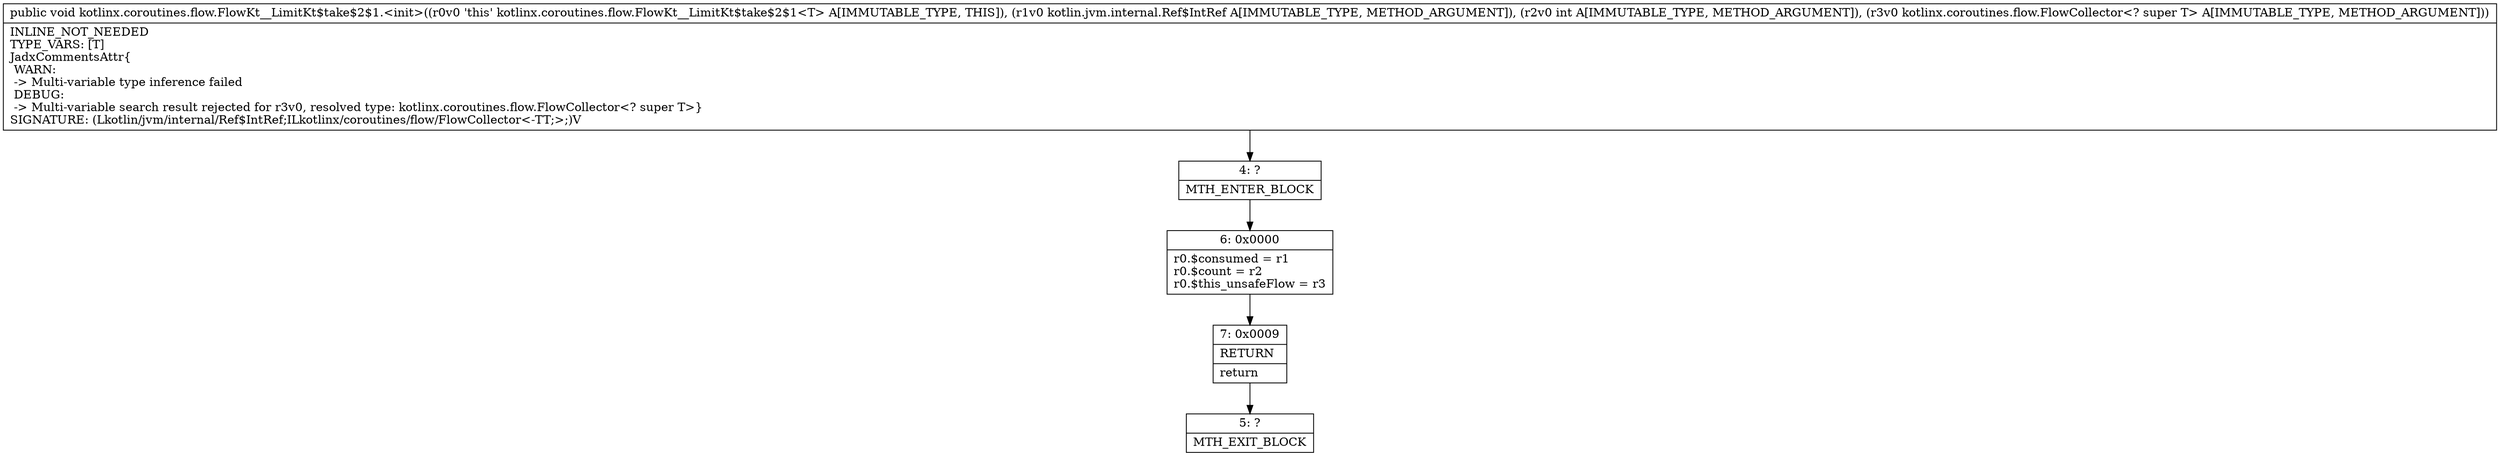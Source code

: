 digraph "CFG forkotlinx.coroutines.flow.FlowKt__LimitKt$take$2$1.\<init\>(Lkotlin\/jvm\/internal\/Ref$IntRef;ILkotlinx\/coroutines\/flow\/FlowCollector;)V" {
Node_4 [shape=record,label="{4\:\ ?|MTH_ENTER_BLOCK\l}"];
Node_6 [shape=record,label="{6\:\ 0x0000|r0.$consumed = r1\lr0.$count = r2\lr0.$this_unsafeFlow = r3\l}"];
Node_7 [shape=record,label="{7\:\ 0x0009|RETURN\l|return\l}"];
Node_5 [shape=record,label="{5\:\ ?|MTH_EXIT_BLOCK\l}"];
MethodNode[shape=record,label="{public void kotlinx.coroutines.flow.FlowKt__LimitKt$take$2$1.\<init\>((r0v0 'this' kotlinx.coroutines.flow.FlowKt__LimitKt$take$2$1\<T\> A[IMMUTABLE_TYPE, THIS]), (r1v0 kotlin.jvm.internal.Ref$IntRef A[IMMUTABLE_TYPE, METHOD_ARGUMENT]), (r2v0 int A[IMMUTABLE_TYPE, METHOD_ARGUMENT]), (r3v0 kotlinx.coroutines.flow.FlowCollector\<? super T\> A[IMMUTABLE_TYPE, METHOD_ARGUMENT]))  | INLINE_NOT_NEEDED\lTYPE_VARS: [T]\lJadxCommentsAttr\{\l WARN: \l \-\> Multi\-variable type inference failed\l DEBUG: \l \-\> Multi\-variable search result rejected for r3v0, resolved type: kotlinx.coroutines.flow.FlowCollector\<? super T\>\}\lSIGNATURE: (Lkotlin\/jvm\/internal\/Ref$IntRef;ILkotlinx\/coroutines\/flow\/FlowCollector\<\-TT;\>;)V\l}"];
MethodNode -> Node_4;Node_4 -> Node_6;
Node_6 -> Node_7;
Node_7 -> Node_5;
}

